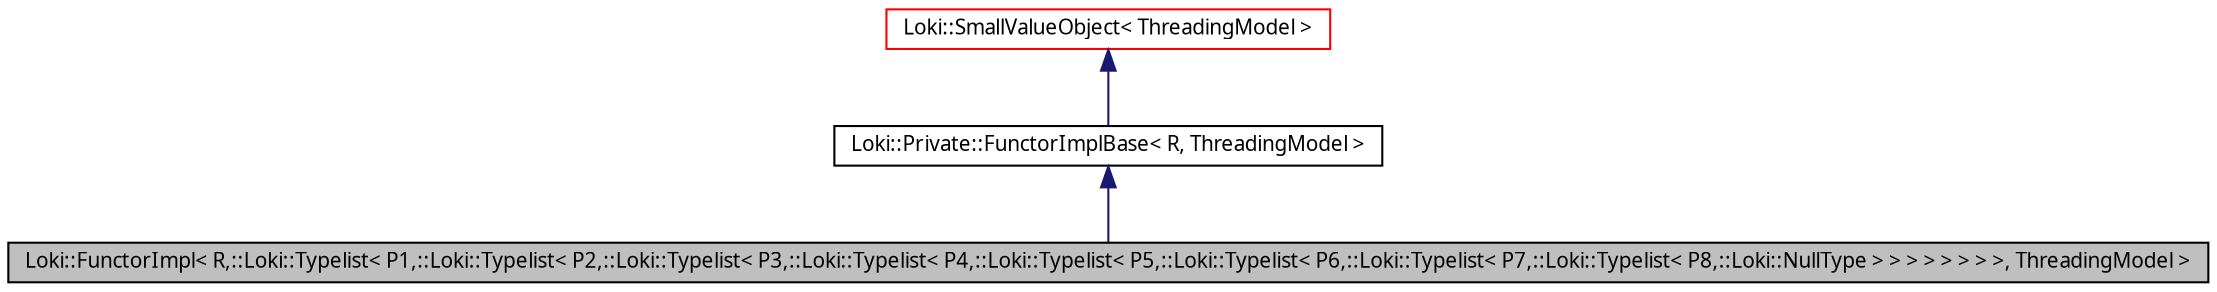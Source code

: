 digraph G
{
  bgcolor="transparent";
  edge [fontname="FreeSans.ttf",fontsize=10,labelfontname="FreeSans.ttf",labelfontsize=10];
  node [fontname="FreeSans.ttf",fontsize=10,shape=record];
  Node1 [label="Loki::FunctorImpl\< R,::Loki::Typelist\< P1,::Loki::Typelist\< P2,::Loki::Typelist\< P3,::Loki::Typelist\< P4,::Loki::Typelist\< P5,::Loki::Typelist\< P6,::Loki::Typelist\< P7,::Loki::Typelist\< P8,::Loki::NullType \> \> \> \> \> \> \> \>, ThreadingModel \>",height=0.2,width=0.4,color="black", fillcolor="grey75", style="filled" fontcolor="black"];
  Node2 -> Node1 [dir=back,color="midnightblue",fontsize=10,style="solid",fontname="FreeSans.ttf"];
  Node2 [label="Loki::Private::FunctorImplBase\< R, ThreadingModel \>",height=0.2,width=0.4,color="black",URL="$a00195.html"];
  Node3 -> Node2 [dir=back,color="midnightblue",fontsize=10,style="solid",fontname="FreeSans.ttf"];
  Node3 [label="Loki::SmallValueObject\< ThreadingModel \>",height=0.2,width=0.4,color="red",URL="$a00527.html"];
}

